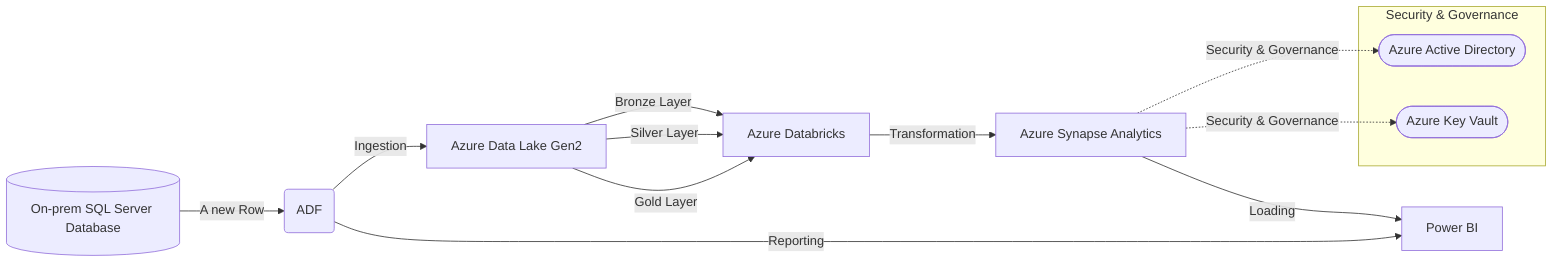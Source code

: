 graph LR
    SQLDB[(On-prem SQL Server Database)] --> |A new Row| ADF(ADF)
    ADF --> |Ingestion| ADLS[Azure Data Lake Gen2]
    ADLS --> |Bronze Layer| Databricks[Azure Databricks]
    ADLS --> |Silver Layer| Databricks
    ADLS --> |Gold Layer| Databricks
    Databricks --> |Transformation| Synapse[Azure Synapse Analytics]
    Synapse --> |Loading| PowerBI[Power BI]
    ADF --> |Reporting| PowerBI
    subgraph Security & Governance
        AAD([Azure Active Directory])
        AKV([Azure Key Vault])
    end
    Synapse -.-> |Security & Governance| AAD
    Synapse -.-> |Security & Governance| AKV